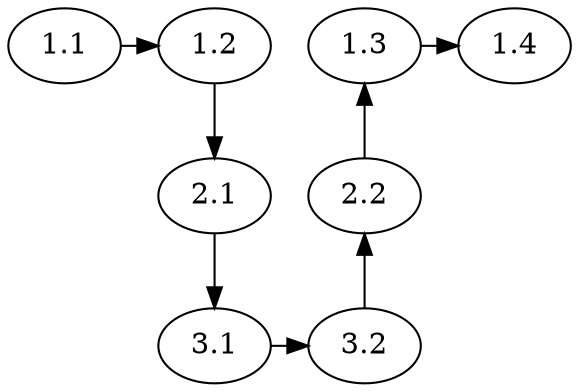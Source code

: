 strict digraph {
    "1.1" [rank=1]
    "1.2" [rank=1]
    "2.1" [rank=2]
    "3.1" [rank=3]
    "3.2" [rank=3]
    "2.2" [rank=2]
    "1.3" [rank=1]
    "1.4" [rank=1]
    "1.1" -> "1.2"
    "1.2" -> "2.1"
    "2.1" -> "3.1"
    "3.1" -> "3.2"
    "3.2" -> "2.2"
    "2.2" -> "1.3"
    "1.3" -> "1.4"
    { rank=same; "1.1" "1.2" "1.3" "1.4" }
    { rank=same; "2.1" "2.2" }
    { rank=same; "3.1" "3.2" }
}